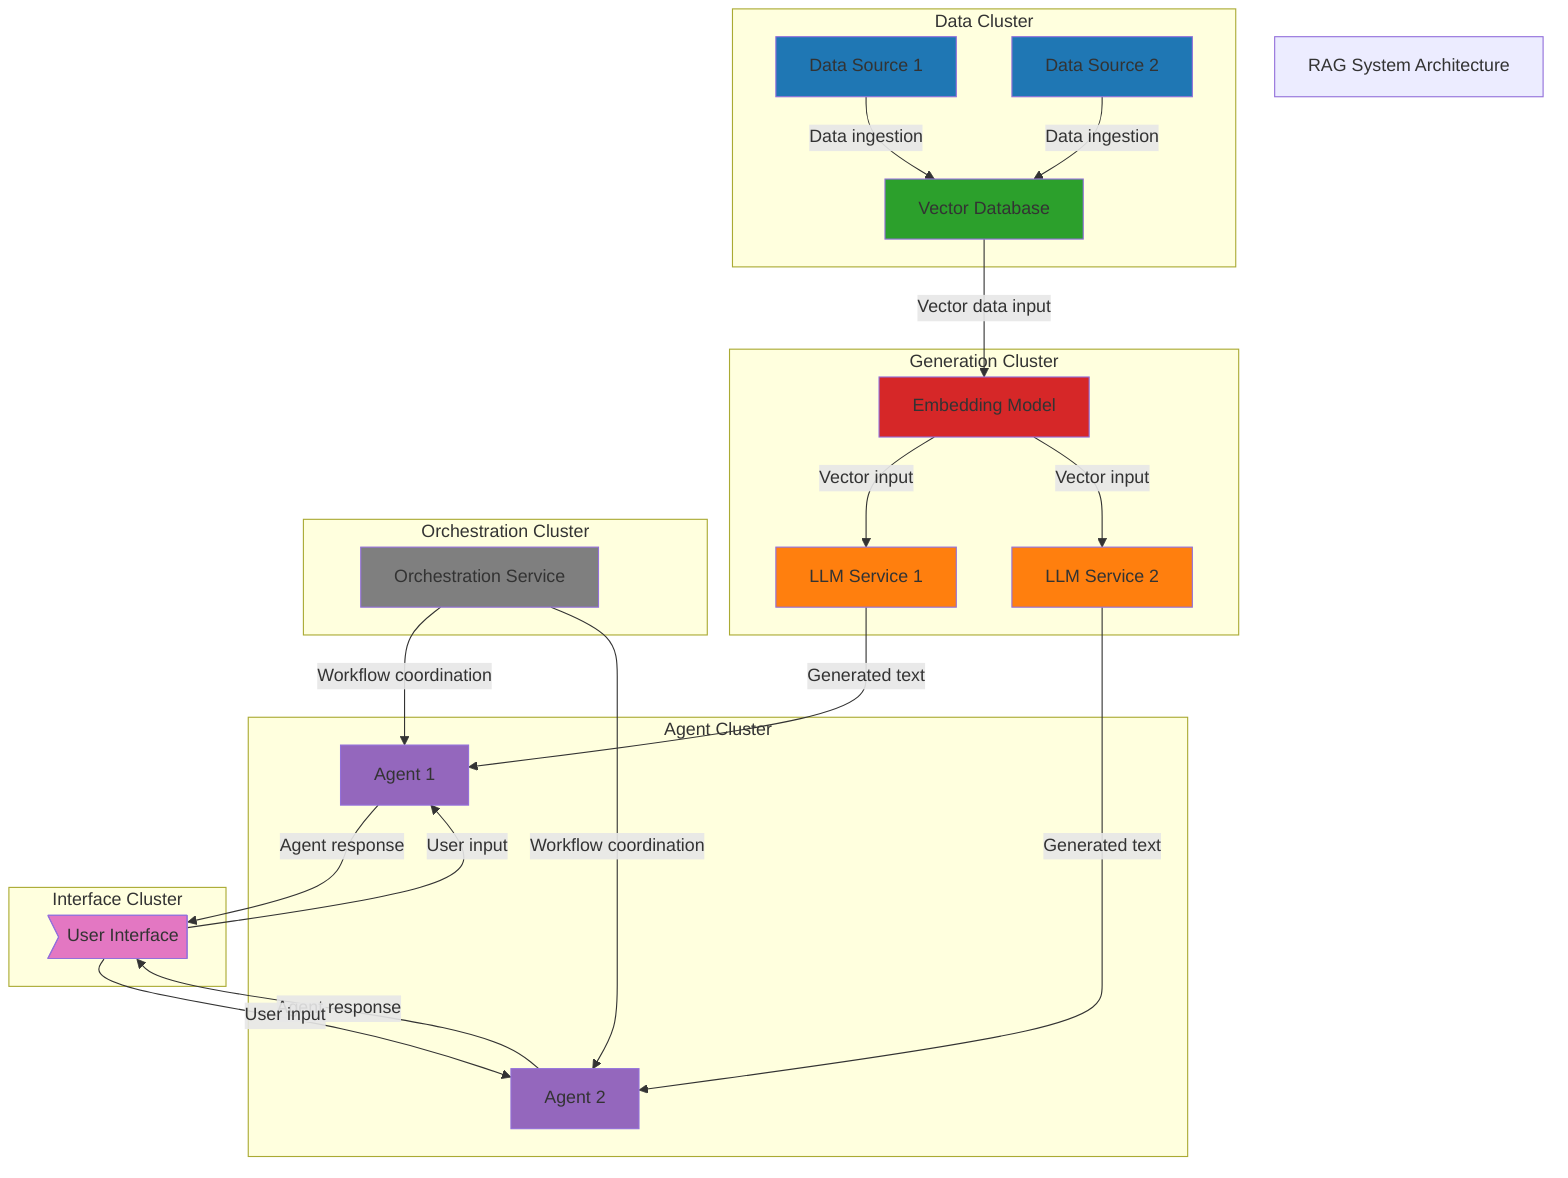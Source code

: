 flowchart TD
    title[RAG System Architecture]
    subgraph data_cluster["Data Cluster"]
        data_source_1
        data_source_2
        vector_db
    end
    subgraph generation_cluster["Generation Cluster"]
        embedding_model
        llm_service_1
        llm_service_2
    end
    subgraph agent_cluster["Agent Cluster"]
        agent_1
        agent_2
    end
    subgraph interface_cluster["Interface Cluster"]
        user_interface
    end
    subgraph orchestration_cluster["Orchestration Cluster"]
        orchestration_service
    end
    data_source_1["Data Source 1"]
    data_source_2["Data Source 2"]
    vector_db["Vector Database"]
    embedding_model["Embedding Model"]
    llm_service_1["LLM Service 1"]
    llm_service_2["LLM Service 2"]
    agent_1["Agent 1"]
    agent_2["Agent 2"]
    user_interface>"User Interface"]
    orchestration_service["Orchestration Service"]
    data_source_1 -->|Data ingestion| vector_db
    data_source_2 -->|Data ingestion| vector_db
    vector_db -->|Vector data input| embedding_model
    embedding_model -->|Vector input| llm_service_1
    embedding_model -->|Vector input| llm_service_2
    llm_service_1 -->|Generated text| agent_1
    llm_service_2 -->|Generated text| agent_2
    agent_1 -->|Agent response| user_interface
    agent_2 -->|Agent response| user_interface
    user_interface -->|User input| agent_1
    user_interface -->|User input| agent_2
    orchestration_service -->|Workflow coordination| agent_1
    orchestration_service -->|Workflow coordination| agent_2
    style data_source_1 fill:#1f77b4
    style data_source_2 fill:#1f77b4
    style vector_db fill:#2ca02c
    style embedding_model fill:#d62728
    style llm_service_1 fill:#ff7f0e
    style llm_service_2 fill:#ff7f0e
    style agent_1 fill:#9467bd
    style agent_2 fill:#9467bd
    style user_interface fill:#e377c2
    style orchestration_service fill:#7f7f7f
